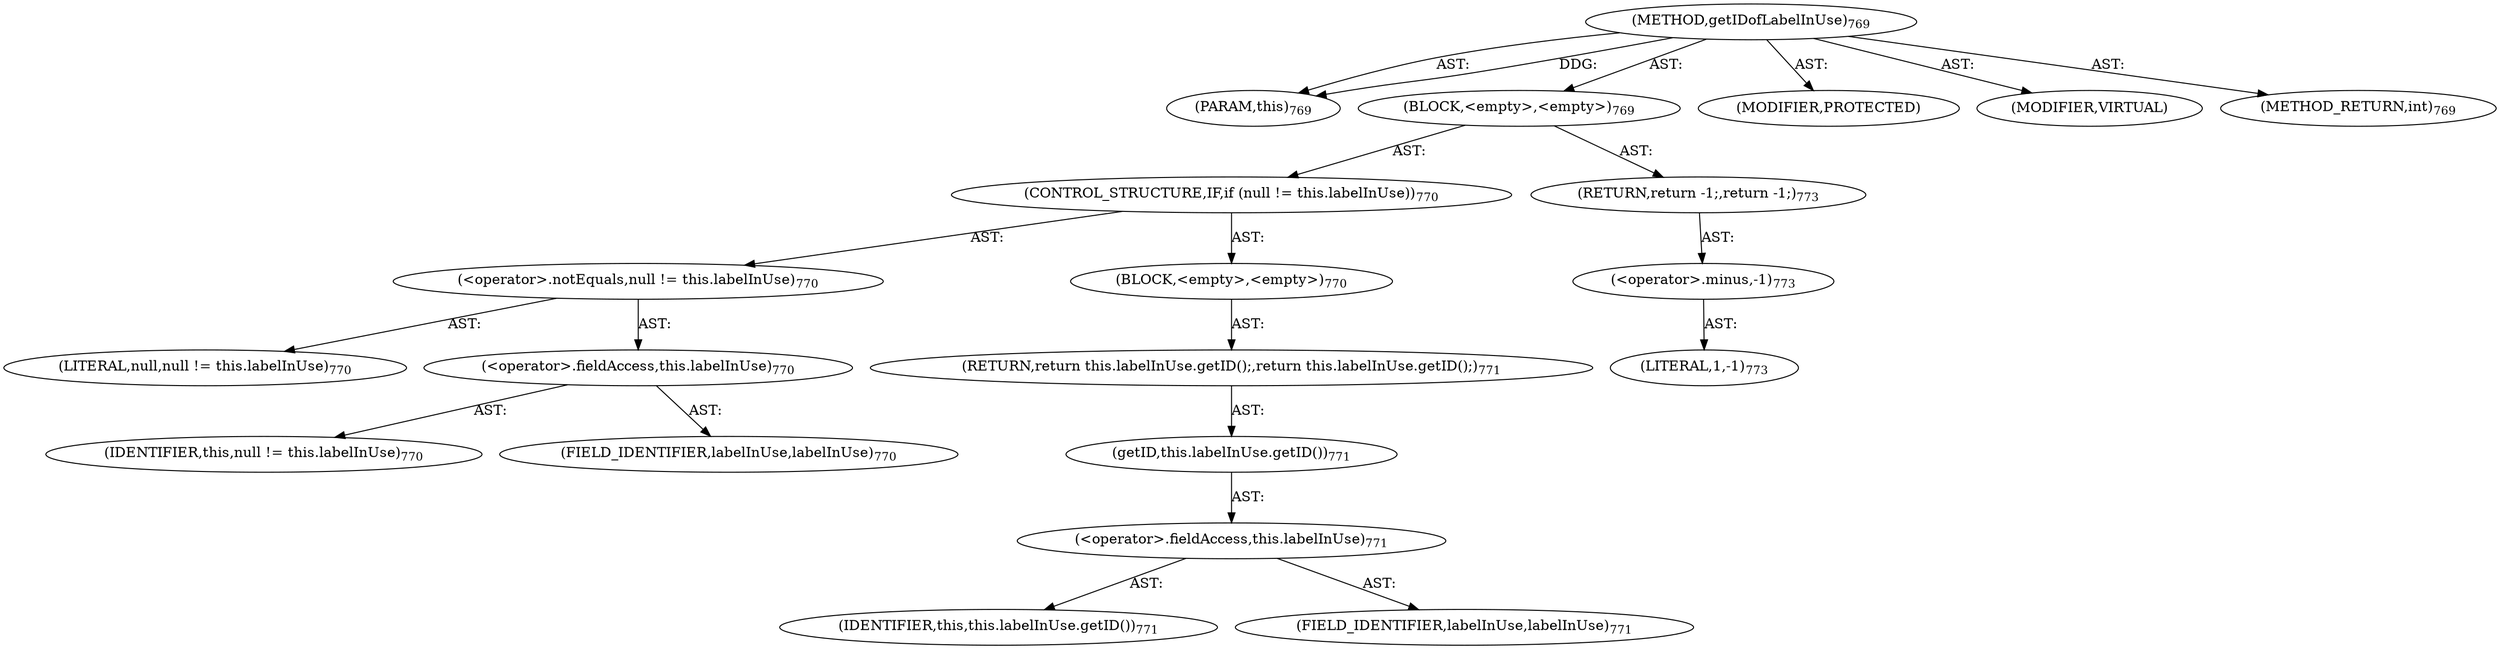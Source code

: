 digraph "getIDofLabelInUse" {  
"111669149731" [label = <(METHOD,getIDofLabelInUse)<SUB>769</SUB>> ]
"115964117023" [label = <(PARAM,this)<SUB>769</SUB>> ]
"25769803858" [label = <(BLOCK,&lt;empty&gt;,&lt;empty&gt;)<SUB>769</SUB>> ]
"47244640292" [label = <(CONTROL_STRUCTURE,IF,if (null != this.labelInUse))<SUB>770</SUB>> ]
"30064771339" [label = <(&lt;operator&gt;.notEquals,null != this.labelInUse)<SUB>770</SUB>> ]
"90194313267" [label = <(LITERAL,null,null != this.labelInUse)<SUB>770</SUB>> ]
"30064771340" [label = <(&lt;operator&gt;.fieldAccess,this.labelInUse)<SUB>770</SUB>> ]
"68719476816" [label = <(IDENTIFIER,this,null != this.labelInUse)<SUB>770</SUB>> ]
"55834574912" [label = <(FIELD_IDENTIFIER,labelInUse,labelInUse)<SUB>770</SUB>> ]
"25769803859" [label = <(BLOCK,&lt;empty&gt;,&lt;empty&gt;)<SUB>770</SUB>> ]
"146028888087" [label = <(RETURN,return this.labelInUse.getID();,return this.labelInUse.getID();)<SUB>771</SUB>> ]
"30064771341" [label = <(getID,this.labelInUse.getID())<SUB>771</SUB>> ]
"30064771342" [label = <(&lt;operator&gt;.fieldAccess,this.labelInUse)<SUB>771</SUB>> ]
"68719476817" [label = <(IDENTIFIER,this,this.labelInUse.getID())<SUB>771</SUB>> ]
"55834574913" [label = <(FIELD_IDENTIFIER,labelInUse,labelInUse)<SUB>771</SUB>> ]
"146028888088" [label = <(RETURN,return -1;,return -1;)<SUB>773</SUB>> ]
"30064771343" [label = <(&lt;operator&gt;.minus,-1)<SUB>773</SUB>> ]
"90194313268" [label = <(LITERAL,1,-1)<SUB>773</SUB>> ]
"133143986262" [label = <(MODIFIER,PROTECTED)> ]
"133143986263" [label = <(MODIFIER,VIRTUAL)> ]
"128849018915" [label = <(METHOD_RETURN,int)<SUB>769</SUB>> ]
  "111669149731" -> "115964117023"  [ label = "AST: "] 
  "111669149731" -> "25769803858"  [ label = "AST: "] 
  "111669149731" -> "133143986262"  [ label = "AST: "] 
  "111669149731" -> "133143986263"  [ label = "AST: "] 
  "111669149731" -> "128849018915"  [ label = "AST: "] 
  "25769803858" -> "47244640292"  [ label = "AST: "] 
  "25769803858" -> "146028888088"  [ label = "AST: "] 
  "47244640292" -> "30064771339"  [ label = "AST: "] 
  "47244640292" -> "25769803859"  [ label = "AST: "] 
  "30064771339" -> "90194313267"  [ label = "AST: "] 
  "30064771339" -> "30064771340"  [ label = "AST: "] 
  "30064771340" -> "68719476816"  [ label = "AST: "] 
  "30064771340" -> "55834574912"  [ label = "AST: "] 
  "25769803859" -> "146028888087"  [ label = "AST: "] 
  "146028888087" -> "30064771341"  [ label = "AST: "] 
  "30064771341" -> "30064771342"  [ label = "AST: "] 
  "30064771342" -> "68719476817"  [ label = "AST: "] 
  "30064771342" -> "55834574913"  [ label = "AST: "] 
  "146028888088" -> "30064771343"  [ label = "AST: "] 
  "30064771343" -> "90194313268"  [ label = "AST: "] 
  "111669149731" -> "115964117023"  [ label = "DDG: "] 
}
